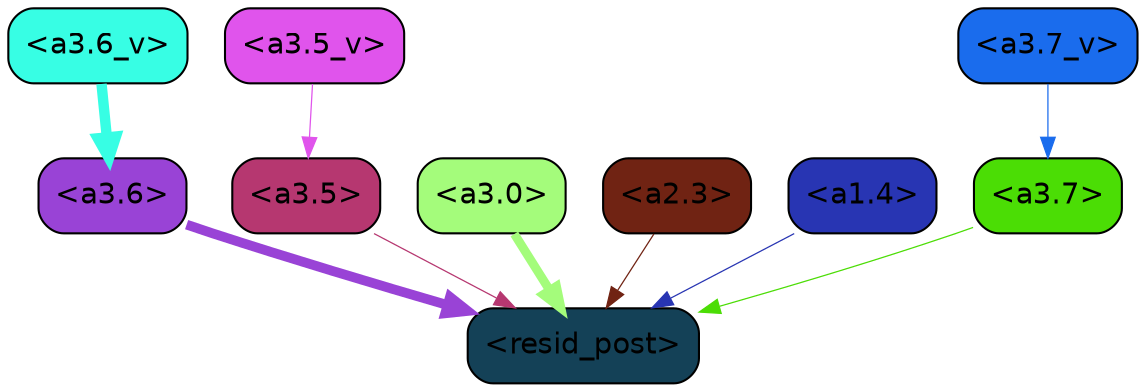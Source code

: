 strict digraph "" {
	graph [bgcolor=transparent,
		layout=dot,
		overlap=false,
		splines=true
	];
	"<a3.7>"	[color=black,
		fillcolor="#4bdd05",
		fontname=Helvetica,
		shape=box,
		style="filled, rounded"];
	"<resid_post>"	[color=black,
		fillcolor="#144157",
		fontname=Helvetica,
		shape=box,
		style="filled, rounded"];
	"<a3.7>" -> "<resid_post>"	[color="#4bdd05",
		penwidth=0.6];
	"<a3.6>"	[color=black,
		fillcolor="#9943d6",
		fontname=Helvetica,
		shape=box,
		style="filled, rounded"];
	"<a3.6>" -> "<resid_post>"	[color="#9943d6",
		penwidth=4.6696330308914185];
	"<a3.5>"	[color=black,
		fillcolor="#b63770",
		fontname=Helvetica,
		shape=box,
		style="filled, rounded"];
	"<a3.5>" -> "<resid_post>"	[color="#b63770",
		penwidth=0.6];
	"<a3.0>"	[color=black,
		fillcolor="#a4fc7b",
		fontname=Helvetica,
		shape=box,
		style="filled, rounded"];
	"<a3.0>" -> "<resid_post>"	[color="#a4fc7b",
		penwidth=4.282557368278503];
	"<a2.3>"	[color=black,
		fillcolor="#702313",
		fontname=Helvetica,
		shape=box,
		style="filled, rounded"];
	"<a2.3>" -> "<resid_post>"	[color="#702313",
		penwidth=0.6];
	"<a1.4>"	[color=black,
		fillcolor="#2835b3",
		fontname=Helvetica,
		shape=box,
		style="filled, rounded"];
	"<a1.4>" -> "<resid_post>"	[color="#2835b3",
		penwidth=0.6];
	"<a3.7_v>"	[color=black,
		fillcolor="#1a6ced",
		fontname=Helvetica,
		shape=box,
		style="filled, rounded"];
	"<a3.7_v>" -> "<a3.7>"	[color="#1a6ced",
		penwidth=0.6];
	"<a3.6_v>"	[color=black,
		fillcolor="#37fee4",
		fontname=Helvetica,
		shape=box,
		style="filled, rounded"];
	"<a3.6_v>" -> "<a3.6>"	[color="#37fee4",
		penwidth=5.002329230308533];
	"<a3.5_v>"	[color=black,
		fillcolor="#e054ec",
		fontname=Helvetica,
		shape=box,
		style="filled, rounded"];
	"<a3.5_v>" -> "<a3.5>"	[color="#e054ec",
		penwidth=0.6];
}
